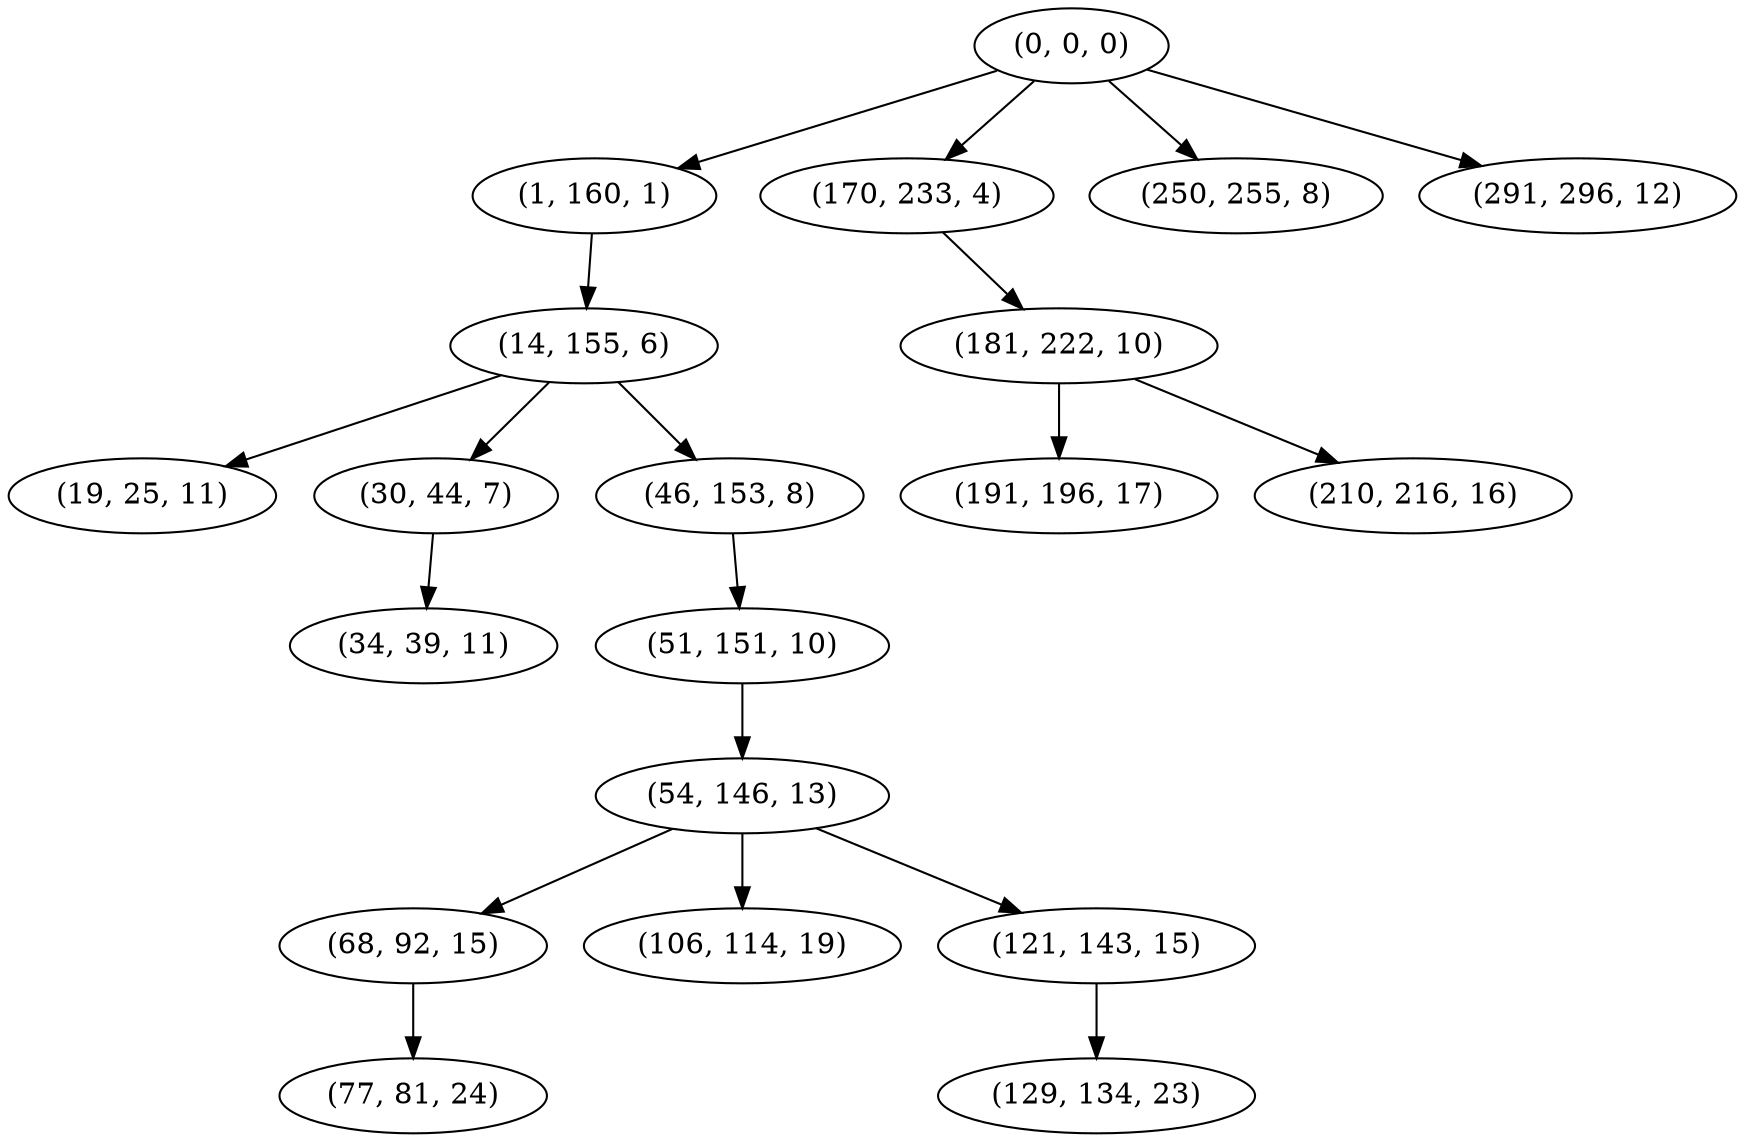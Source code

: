 digraph tree {
    "(0, 0, 0)";
    "(1, 160, 1)";
    "(14, 155, 6)";
    "(19, 25, 11)";
    "(30, 44, 7)";
    "(34, 39, 11)";
    "(46, 153, 8)";
    "(51, 151, 10)";
    "(54, 146, 13)";
    "(68, 92, 15)";
    "(77, 81, 24)";
    "(106, 114, 19)";
    "(121, 143, 15)";
    "(129, 134, 23)";
    "(170, 233, 4)";
    "(181, 222, 10)";
    "(191, 196, 17)";
    "(210, 216, 16)";
    "(250, 255, 8)";
    "(291, 296, 12)";
    "(0, 0, 0)" -> "(1, 160, 1)";
    "(0, 0, 0)" -> "(170, 233, 4)";
    "(0, 0, 0)" -> "(250, 255, 8)";
    "(0, 0, 0)" -> "(291, 296, 12)";
    "(1, 160, 1)" -> "(14, 155, 6)";
    "(14, 155, 6)" -> "(19, 25, 11)";
    "(14, 155, 6)" -> "(30, 44, 7)";
    "(14, 155, 6)" -> "(46, 153, 8)";
    "(30, 44, 7)" -> "(34, 39, 11)";
    "(46, 153, 8)" -> "(51, 151, 10)";
    "(51, 151, 10)" -> "(54, 146, 13)";
    "(54, 146, 13)" -> "(68, 92, 15)";
    "(54, 146, 13)" -> "(106, 114, 19)";
    "(54, 146, 13)" -> "(121, 143, 15)";
    "(68, 92, 15)" -> "(77, 81, 24)";
    "(121, 143, 15)" -> "(129, 134, 23)";
    "(170, 233, 4)" -> "(181, 222, 10)";
    "(181, 222, 10)" -> "(191, 196, 17)";
    "(181, 222, 10)" -> "(210, 216, 16)";
}
